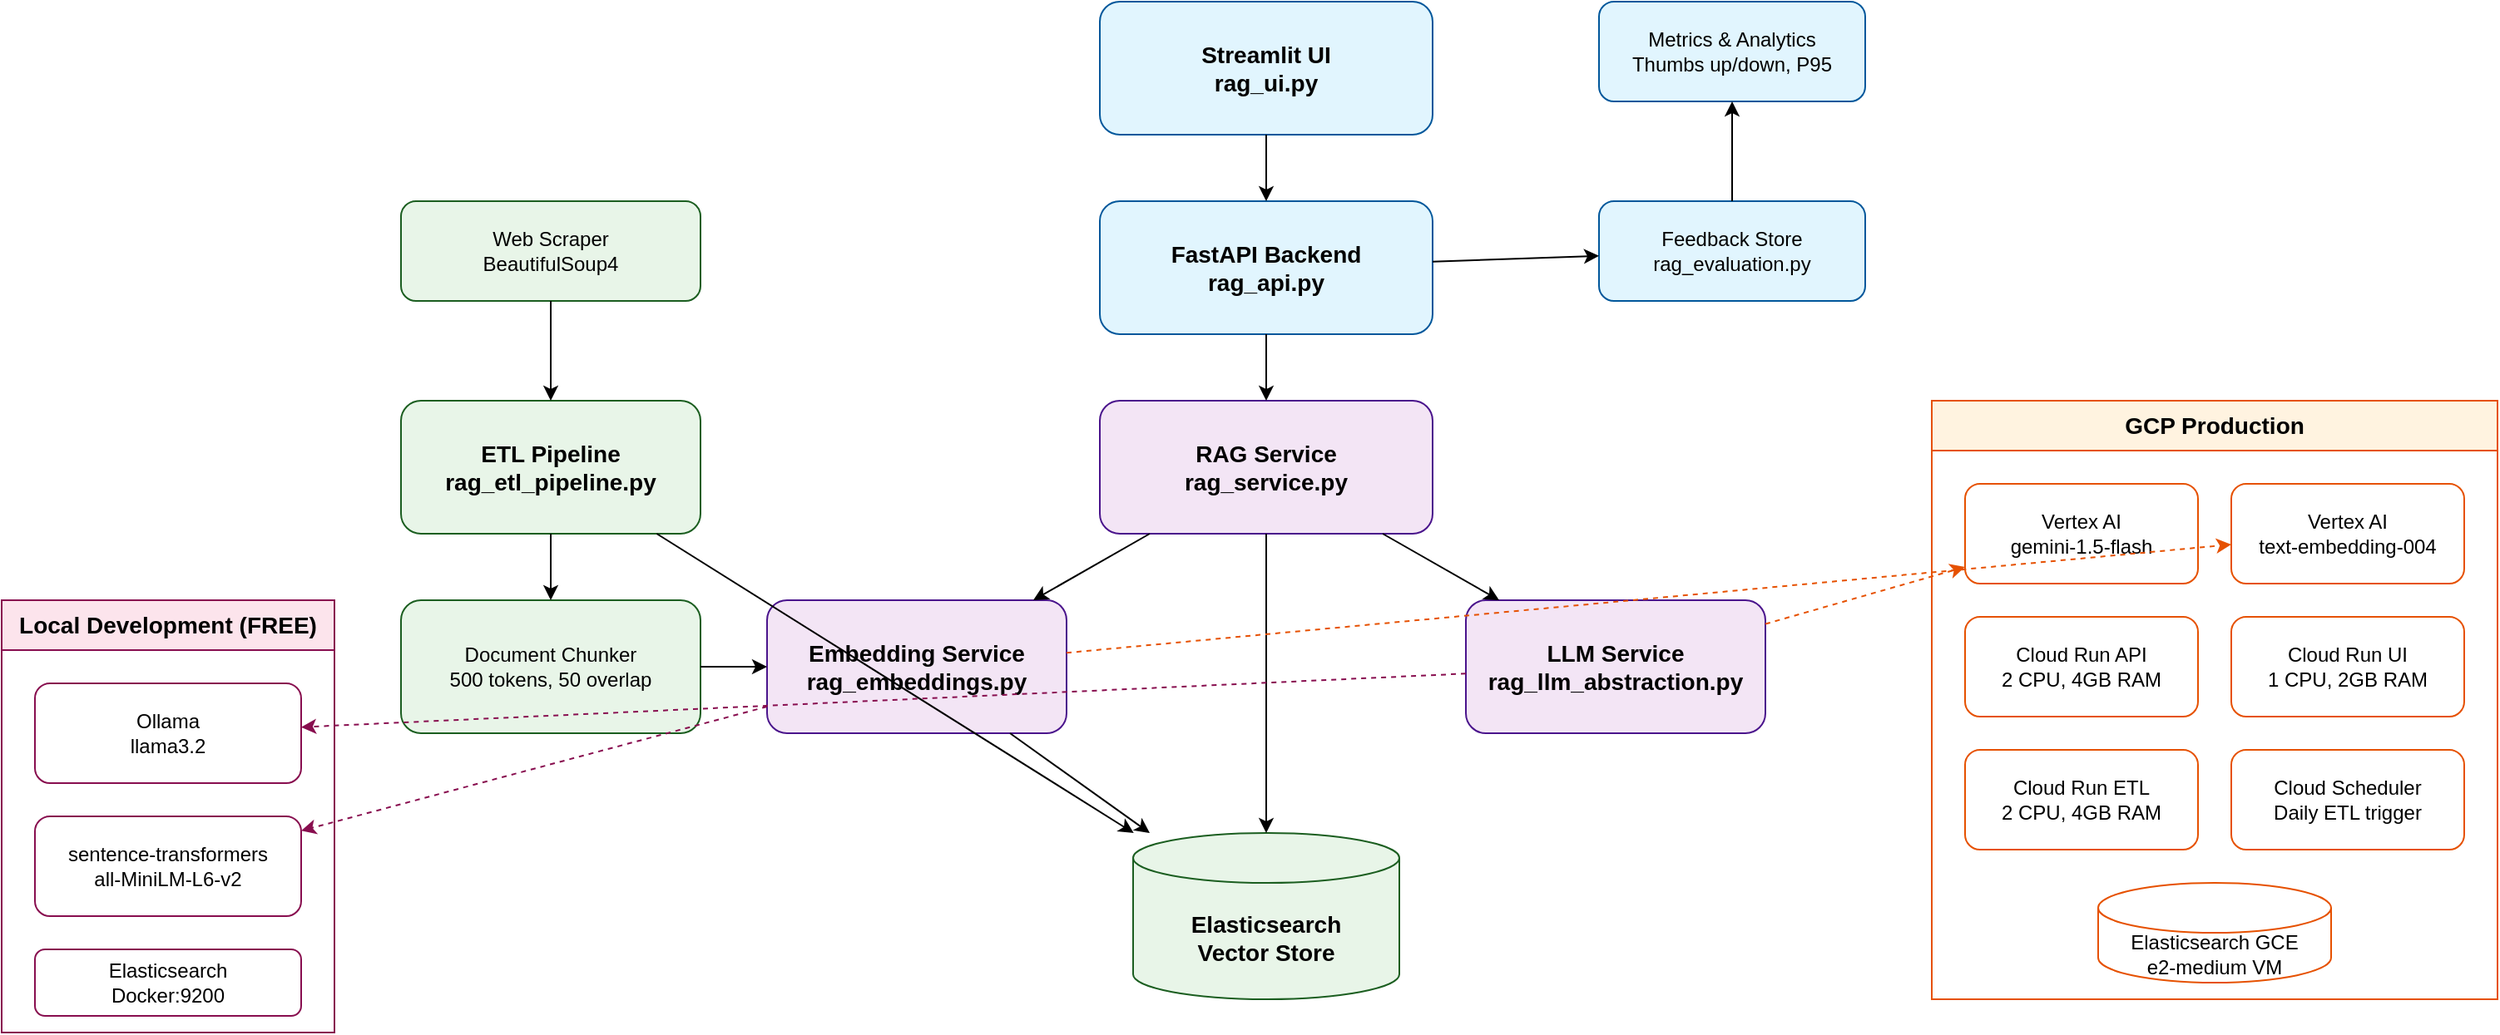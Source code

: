 <?xml version="1.0" encoding="UTF-8"?>
<mxfile>
  <diagram name="RAG Architecture" id="rag-architecture">
    <mxGraphModel dx="1434" dy="790" grid="1" gridSize="10" guides="1" tooltips="1" connect="1" arrows="1" fold="1" page="1" pageScale="1" pageWidth="1600" pageHeight="1200">
      <root>
        <mxCell id="0"/>
        <mxCell id="1" parent="0"/>
        
        <!-- User Interface Layer -->
        <mxCell id="ui" value="Streamlit UI&#xa;rag_ui.py" style="rounded=1;whiteSpace=wrap;html=1;fillColor=#E1F5FE;strokeColor=#01579B;fontSize=14;fontStyle=1" vertex="1" parent="1">
          <mxGeometry x="700" y="40" width="200" height="80" as="geometry"/>
        </mxCell>
        
        <mxCell id="api" value="FastAPI Backend&#xa;rag_api.py" style="rounded=1;whiteSpace=wrap;html=1;fillColor=#E1F5FE;strokeColor=#01579B;fontSize=14;fontStyle=1" vertex="1" parent="1">
          <mxGeometry x="700" y="160" width="200" height="80" as="geometry"/>
        </mxCell>
        
        <!-- Core RAG Engine -->
        <mxCell id="rag" value="RAG Service&#xa;rag_service.py" style="rounded=1;whiteSpace=wrap;html=1;fillColor=#F3E5F5;strokeColor=#4A148C;fontSize=14;fontStyle=1" vertex="1" parent="1">
          <mxGeometry x="700" y="280" width="200" height="80" as="geometry"/>
        </mxCell>
        
        <mxCell id="emb" value="Embedding Service&#xa;rag_embeddings.py" style="rounded=1;whiteSpace=wrap;html=1;fillColor=#F3E5F5;strokeColor=#4A148C;fontSize=14;fontStyle=1" vertex="1" parent="1">
          <mxGeometry x="500" y="400" width="180" height="80" as="geometry"/>
        </mxCell>
        
        <mxCell id="llm" value="LLM Service&#xa;rag_llm_abstraction.py" style="rounded=1;whiteSpace=wrap;html=1;fillColor=#F3E5F5;strokeColor=#4A148C;fontSize=14;fontStyle=1" vertex="1" parent="1">
          <mxGeometry x="920" y="400" width="180" height="80" as="geometry"/>
        </mxCell>
        
        <!-- Vector Store -->
        <mxCell id="es" value="Elasticsearch&#xa;Vector Store" style="shape=cylinder3;whiteSpace=wrap;html=1;boundedLbl=1;backgroundOutline=1;size=15;fillColor=#E8F5E8;strokeColor=#1B5E20;fontSize=14;fontStyle=1" vertex="1" parent="1">
          <mxGeometry x="720" y="540" width="160" height="100" as="geometry"/>
        </mxCell>
        
        <!-- ETL Pipeline -->
        <mxCell id="etl" value="ETL Pipeline&#xa;rag_etl_pipeline.py" style="rounded=1;whiteSpace=wrap;html=1;fillColor=#E8F5E8;strokeColor=#1B5E20;fontSize=14;fontStyle=1" vertex="1" parent="1">
          <mxGeometry x="280" y="280" width="180" height="80" as="geometry"/>
        </mxCell>
        
        <mxCell id="chunk" value="Document Chunker&#xa;500 tokens, 50 overlap" style="rounded=1;whiteSpace=wrap;html=1;fillColor=#E8F5E8;strokeColor=#1B5E20;fontSize=12" vertex="1" parent="1">
          <mxGeometry x="280" y="400" width="180" height="80" as="geometry"/>
        </mxCell>
        
        <mxCell id="scraper" value="Web Scraper&#xa;BeautifulSoup4" style="rounded=1;whiteSpace=wrap;html=1;fillColor=#E8F5E8;strokeColor=#1B5E20;fontSize=12" vertex="1" parent="1">
          <mxGeometry x="280" y="160" width="180" height="60" as="geometry"/>
        </mxCell>
        
        <!-- Local Development Box -->
        <mxCell id="local-box" value="Local Development (FREE)" style="swimlane;whiteSpace=wrap;html=1;fillColor=#FCE4EC;strokeColor=#880E4F;fontSize=14;fontStyle=1;startSize=30" vertex="1" parent="1">
          <mxGeometry x="40" y="400" width="200" height="260" as="geometry"/>
        </mxCell>
        
        <mxCell id="local-llm" value="Ollama&#xa;llama3.2" style="rounded=1;whiteSpace=wrap;html=1;fillColor=#FFFFFF;strokeColor=#880E4F;fontSize=12" vertex="1" parent="local-box">
          <mxGeometry x="20" y="50" width="160" height="60" as="geometry"/>
        </mxCell>
        
        <mxCell id="local-emb" value="sentence-transformers&#xa;all-MiniLM-L6-v2" style="rounded=1;whiteSpace=wrap;html=1;fillColor=#FFFFFF;strokeColor=#880E4F;fontSize=12" vertex="1" parent="local-box">
          <mxGeometry x="20" y="130" width="160" height="60" as="geometry"/>
        </mxCell>
        
        <mxCell id="local-es" value="Elasticsearch&#xa;Docker:9200" style="rounded=1;whiteSpace=wrap;html=1;fillColor=#FFFFFF;strokeColor=#880E4F;fontSize=12" vertex="1" parent="local-box">
          <mxGeometry x="20" y="210" width="160" height="40" as="geometry"/>
        </mxCell>
        
        <!-- GCP Production Box -->
        <mxCell id="gcp-box" value="GCP Production" style="swimlane;whiteSpace=wrap;html=1;fillColor=#FFF3E0;strokeColor=#E65100;fontSize=14;fontStyle=1;startSize=30" vertex="1" parent="1">
          <mxGeometry x="1200" y="280" width="340" height="360" as="geometry"/>
        </mxCell>
        
        <mxCell id="vertex-llm" value="Vertex AI&#xa;gemini-1.5-flash" style="rounded=1;whiteSpace=wrap;html=1;fillColor=#FFFFFF;strokeColor=#E65100;fontSize=12" vertex="1" parent="gcp-box">
          <mxGeometry x="20" y="50" width="140" height="60" as="geometry"/>
        </mxCell>
        
        <mxCell id="vertex-emb" value="Vertex AI&#xa;text-embedding-004" style="rounded=1;whiteSpace=wrap;html=1;fillColor=#FFFFFF;strokeColor=#E65100;fontSize=12" vertex="1" parent="gcp-box">
          <mxGeometry x="180" y="50" width="140" height="60" as="geometry"/>
        </mxCell>
        
        <mxCell id="cr-api" value="Cloud Run API&#xa;2 CPU, 4GB RAM" style="rounded=1;whiteSpace=wrap;html=1;fillColor=#FFFFFF;strokeColor=#E65100;fontSize=12" vertex="1" parent="gcp-box">
          <mxGeometry x="20" y="130" width="140" height="60" as="geometry"/>
        </mxCell>
        
        <mxCell id="cr-ui" value="Cloud Run UI&#xa;1 CPU, 2GB RAM" style="rounded=1;whiteSpace=wrap;html=1;fillColor=#FFFFFF;strokeColor=#E65100;fontSize=12" vertex="1" parent="gcp-box">
          <mxGeometry x="180" y="130" width="140" height="60" as="geometry"/>
        </mxCell>
        
        <mxCell id="cr-etl" value="Cloud Run ETL&#xa;2 CPU, 4GB RAM" style="rounded=1;whiteSpace=wrap;html=1;fillColor=#FFFFFF;strokeColor=#E65100;fontSize=12" vertex="1" parent="gcp-box">
          <mxGeometry x="20" y="210" width="140" height="60" as="geometry"/>
        </mxCell>
        
        <mxCell id="scheduler" value="Cloud Scheduler&#xa;Daily ETL trigger" style="rounded=1;whiteSpace=wrap;html=1;fillColor=#FFFFFF;strokeColor=#E65100;fontSize=12" vertex="1" parent="gcp-box">
          <mxGeometry x="180" y="210" width="140" height="60" as="geometry"/>
        </mxCell>
        
        <mxCell id="gce-es" value="Elasticsearch GCE&#xa;e2-medium VM" style="shape=cylinder3;whiteSpace=wrap;html=1;boundedLbl=1;backgroundOutline=1;size=15;fillColor=#FFFFFF;strokeColor=#E65100;fontSize=12" vertex="1" parent="gcp-box">
          <mxGeometry x="100" y="290" width="140" height="60" as="geometry"/>
        </mxCell>
        
        <!-- Feedback -->
        <mxCell id="feedback" value="Feedback Store&#xa;rag_evaluation.py" style="rounded=1;whiteSpace=wrap;html=1;fillColor=#E1F5FE;strokeColor=#01579B;fontSize=12" vertex="1" parent="1">
          <mxGeometry x="1000" y="160" width="160" height="60" as="geometry"/>
        </mxCell>
        
        <mxCell id="metrics" value="Metrics &amp; Analytics&#xa;Thumbs up/down, P95" style="rounded=1;whiteSpace=wrap;html=1;fillColor=#E1F5FE;strokeColor=#01579B;fontSize=12" vertex="1" parent="1">
          <mxGeometry x="1000" y="40" width="160" height="60" as="geometry"/>
        </mxCell>
        
        <!-- Arrows -->
        <mxCell edge="1" parent="1" source="ui" target="api">
          <mxGeometry relative="1" as="geometry"/>
        </mxCell>
        
        <mxCell edge="1" parent="1" source="api" target="rag">
          <mxGeometry relative="1" as="geometry"/>
        </mxCell>
        
        <mxCell edge="1" parent="1" source="rag" target="emb">
          <mxGeometry relative="1" as="geometry"/>
        </mxCell>
        
        <mxCell edge="1" parent="1" source="rag" target="llm">
          <mxGeometry relative="1" as="geometry"/>
        </mxCell>
        
        <mxCell edge="1" parent="1" source="emb" target="es">
          <mxGeometry relative="1" as="geometry"/>
        </mxCell>
        
        <mxCell edge="1" parent="1" source="rag" target="es">
          <mxGeometry relative="1" as="geometry"/>
        </mxCell>
        
        <mxCell edge="1" parent="1" source="etl" target="chunk">
          <mxGeometry relative="1" as="geometry"/>
        </mxCell>
        
        <mxCell edge="1" parent="1" source="chunk" target="emb">
          <mxGeometry relative="1" as="geometry"/>
        </mxCell>
        
        <mxCell edge="1" parent="1" source="scraper" target="etl">
          <mxGeometry relative="1" as="geometry"/>
        </mxCell>
        
        <mxCell edge="1" parent="1" source="etl" target="es">
          <mxGeometry relative="1" as="geometry"/>
        </mxCell>
        
        <mxCell edge="1" parent="1" source="api" target="feedback">
          <mxGeometry relative="1" as="geometry"/>
        </mxCell>
        
        <mxCell edge="1" parent="1" source="feedback" target="metrics">
          <mxGeometry relative="1" as="geometry"/>
        </mxCell>
        
        <!-- Dashed arrows for provider selection -->
        <mxCell edge="1" parent="1" source="llm" target="local-llm" style="dashed=1;strokeColor=#880E4F">
          <mxGeometry relative="1" as="geometry"/>
        </mxCell>
        
        <mxCell edge="1" parent="1" source="emb" target="local-emb" style="dashed=1;strokeColor=#880E4F">
          <mxGeometry relative="1" as="geometry"/>
        </mxCell>
        
        <mxCell edge="1" parent="1" source="llm" target="vertex-llm" style="dashed=1;strokeColor=#E65100">
          <mxGeometry relative="1" as="geometry"/>
        </mxCell>
        
        <mxCell edge="1" parent="1" source="emb" target="vertex-emb" style="dashed=1;strokeColor=#E65100">
          <mxGeometry relative="1" as="geometry"/>
        </mxCell>
        
      </root>
    </mxGraphModel>
  </diagram>
</mxfile>